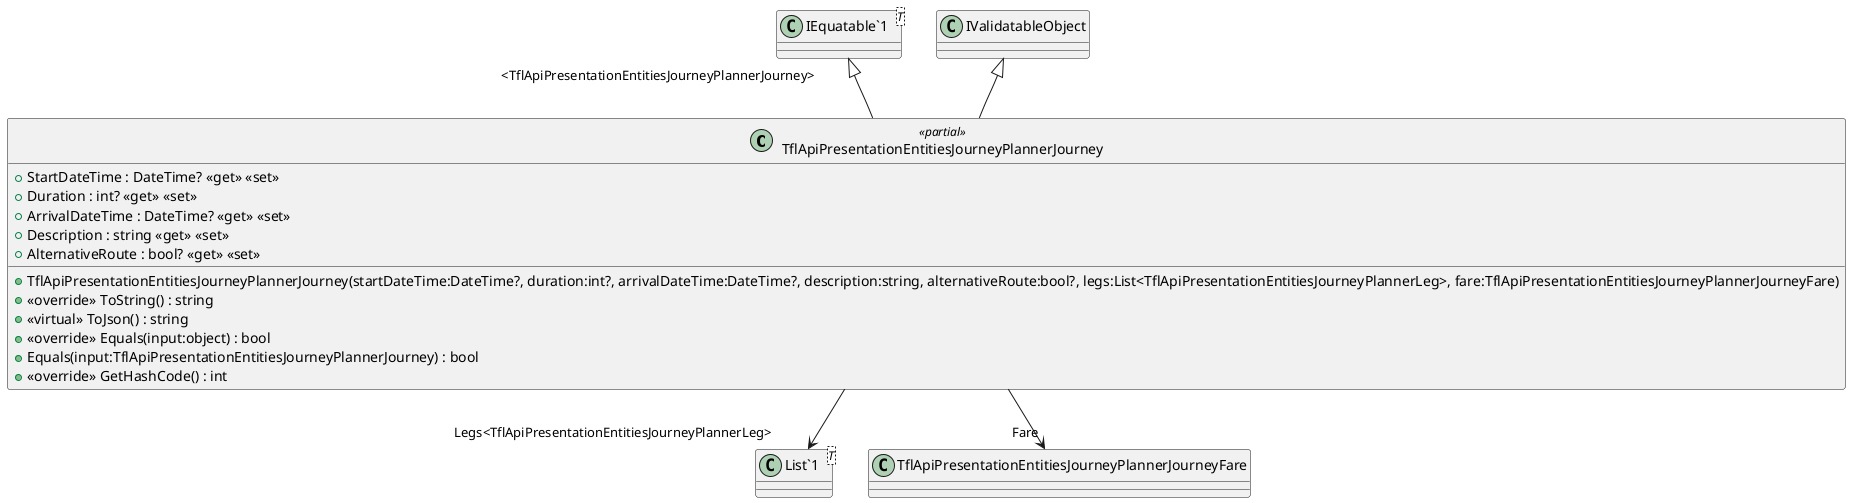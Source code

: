@startuml
class TflApiPresentationEntitiesJourneyPlannerJourney <<partial>> {
    + TflApiPresentationEntitiesJourneyPlannerJourney(startDateTime:DateTime?, duration:int?, arrivalDateTime:DateTime?, description:string, alternativeRoute:bool?, legs:List<TflApiPresentationEntitiesJourneyPlannerLeg>, fare:TflApiPresentationEntitiesJourneyPlannerJourneyFare)
    + StartDateTime : DateTime? <<get>> <<set>>
    + Duration : int? <<get>> <<set>>
    + ArrivalDateTime : DateTime? <<get>> <<set>>
    + Description : string <<get>> <<set>>
    + AlternativeRoute : bool? <<get>> <<set>>
    + <<override>> ToString() : string
    + <<virtual>> ToJson() : string
    + <<override>> Equals(input:object) : bool
    + Equals(input:TflApiPresentationEntitiesJourneyPlannerJourney) : bool
    + <<override>> GetHashCode() : int
}
class "IEquatable`1"<T> {
}
class "List`1"<T> {
}
"IEquatable`1" "<TflApiPresentationEntitiesJourneyPlannerJourney>" <|-- TflApiPresentationEntitiesJourneyPlannerJourney
IValidatableObject <|-- TflApiPresentationEntitiesJourneyPlannerJourney
TflApiPresentationEntitiesJourneyPlannerJourney --> "Legs<TflApiPresentationEntitiesJourneyPlannerLeg>" "List`1"
TflApiPresentationEntitiesJourneyPlannerJourney --> "Fare" TflApiPresentationEntitiesJourneyPlannerJourneyFare
@enduml
